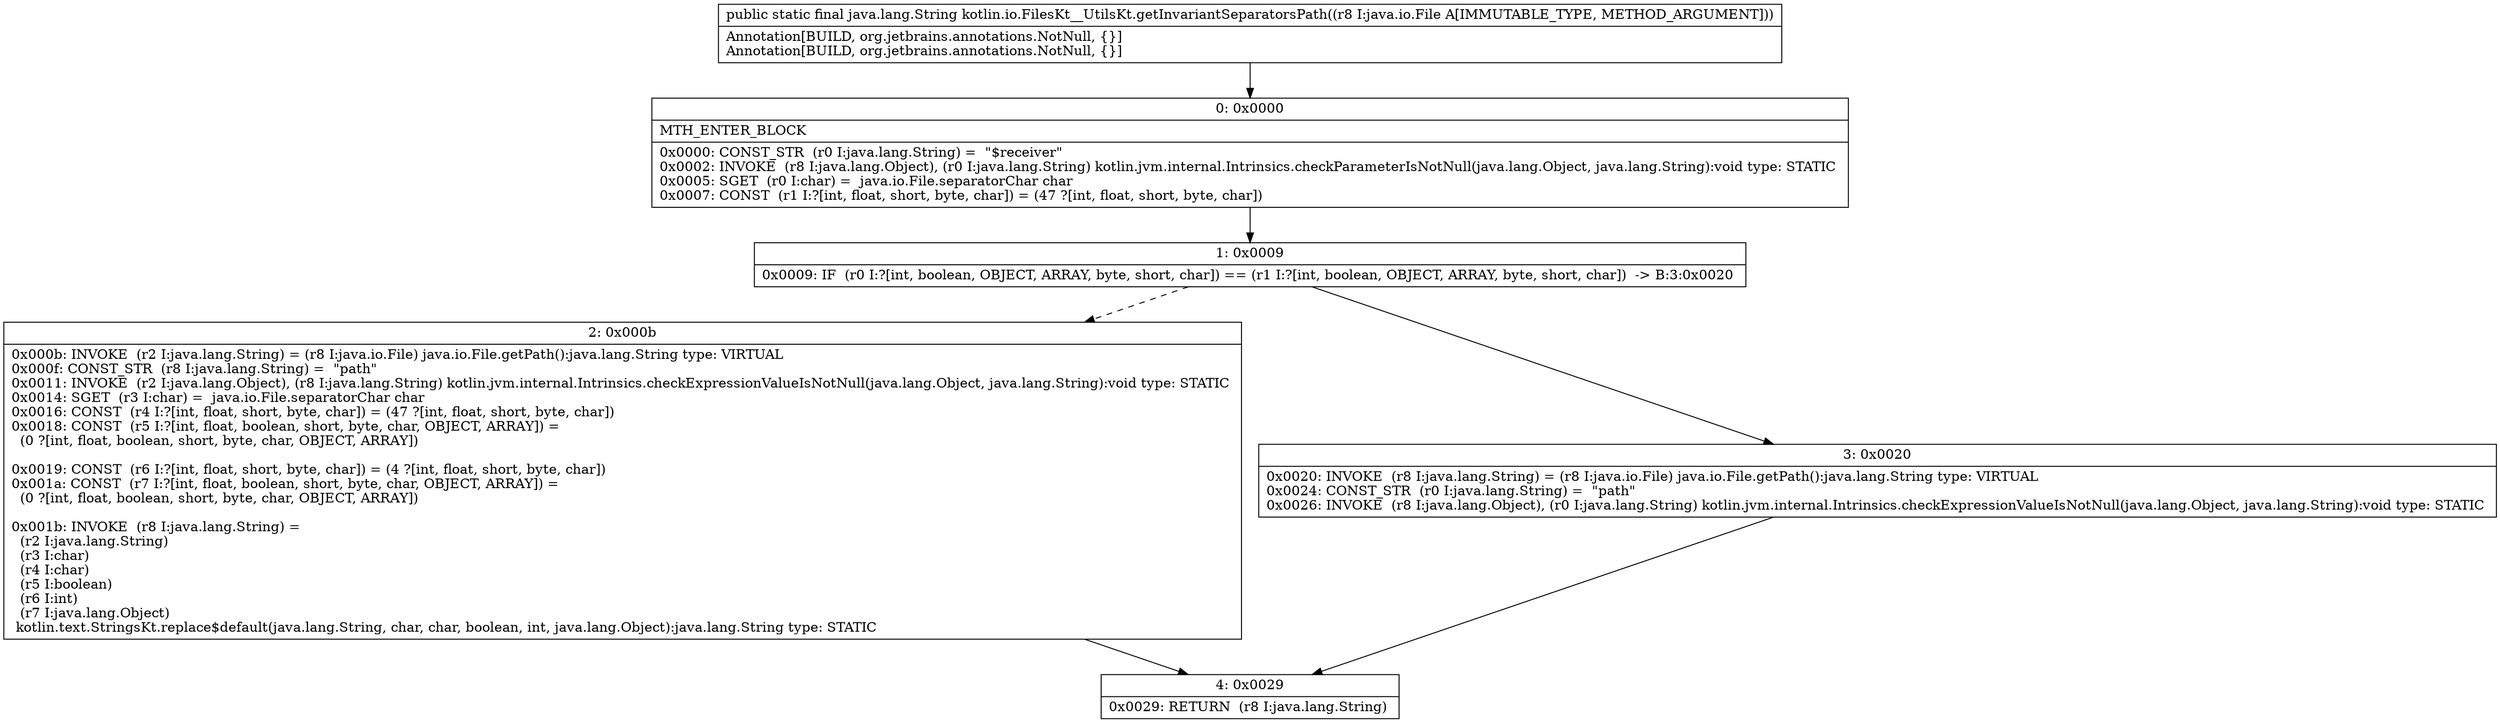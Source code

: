 digraph "CFG forkotlin.io.FilesKt__UtilsKt.getInvariantSeparatorsPath(Ljava\/io\/File;)Ljava\/lang\/String;" {
Node_0 [shape=record,label="{0\:\ 0x0000|MTH_ENTER_BLOCK\l|0x0000: CONST_STR  (r0 I:java.lang.String) =  \"$receiver\" \l0x0002: INVOKE  (r8 I:java.lang.Object), (r0 I:java.lang.String) kotlin.jvm.internal.Intrinsics.checkParameterIsNotNull(java.lang.Object, java.lang.String):void type: STATIC \l0x0005: SGET  (r0 I:char) =  java.io.File.separatorChar char \l0x0007: CONST  (r1 I:?[int, float, short, byte, char]) = (47 ?[int, float, short, byte, char]) \l}"];
Node_1 [shape=record,label="{1\:\ 0x0009|0x0009: IF  (r0 I:?[int, boolean, OBJECT, ARRAY, byte, short, char]) == (r1 I:?[int, boolean, OBJECT, ARRAY, byte, short, char])  \-\> B:3:0x0020 \l}"];
Node_2 [shape=record,label="{2\:\ 0x000b|0x000b: INVOKE  (r2 I:java.lang.String) = (r8 I:java.io.File) java.io.File.getPath():java.lang.String type: VIRTUAL \l0x000f: CONST_STR  (r8 I:java.lang.String) =  \"path\" \l0x0011: INVOKE  (r2 I:java.lang.Object), (r8 I:java.lang.String) kotlin.jvm.internal.Intrinsics.checkExpressionValueIsNotNull(java.lang.Object, java.lang.String):void type: STATIC \l0x0014: SGET  (r3 I:char) =  java.io.File.separatorChar char \l0x0016: CONST  (r4 I:?[int, float, short, byte, char]) = (47 ?[int, float, short, byte, char]) \l0x0018: CONST  (r5 I:?[int, float, boolean, short, byte, char, OBJECT, ARRAY]) = \l  (0 ?[int, float, boolean, short, byte, char, OBJECT, ARRAY])\l \l0x0019: CONST  (r6 I:?[int, float, short, byte, char]) = (4 ?[int, float, short, byte, char]) \l0x001a: CONST  (r7 I:?[int, float, boolean, short, byte, char, OBJECT, ARRAY]) = \l  (0 ?[int, float, boolean, short, byte, char, OBJECT, ARRAY])\l \l0x001b: INVOKE  (r8 I:java.lang.String) = \l  (r2 I:java.lang.String)\l  (r3 I:char)\l  (r4 I:char)\l  (r5 I:boolean)\l  (r6 I:int)\l  (r7 I:java.lang.Object)\l kotlin.text.StringsKt.replace$default(java.lang.String, char, char, boolean, int, java.lang.Object):java.lang.String type: STATIC \l}"];
Node_3 [shape=record,label="{3\:\ 0x0020|0x0020: INVOKE  (r8 I:java.lang.String) = (r8 I:java.io.File) java.io.File.getPath():java.lang.String type: VIRTUAL \l0x0024: CONST_STR  (r0 I:java.lang.String) =  \"path\" \l0x0026: INVOKE  (r8 I:java.lang.Object), (r0 I:java.lang.String) kotlin.jvm.internal.Intrinsics.checkExpressionValueIsNotNull(java.lang.Object, java.lang.String):void type: STATIC \l}"];
Node_4 [shape=record,label="{4\:\ 0x0029|0x0029: RETURN  (r8 I:java.lang.String) \l}"];
MethodNode[shape=record,label="{public static final java.lang.String kotlin.io.FilesKt__UtilsKt.getInvariantSeparatorsPath((r8 I:java.io.File A[IMMUTABLE_TYPE, METHOD_ARGUMENT]))  | Annotation[BUILD, org.jetbrains.annotations.NotNull, \{\}]\lAnnotation[BUILD, org.jetbrains.annotations.NotNull, \{\}]\l}"];
MethodNode -> Node_0;
Node_0 -> Node_1;
Node_1 -> Node_2[style=dashed];
Node_1 -> Node_3;
Node_2 -> Node_4;
Node_3 -> Node_4;
}

